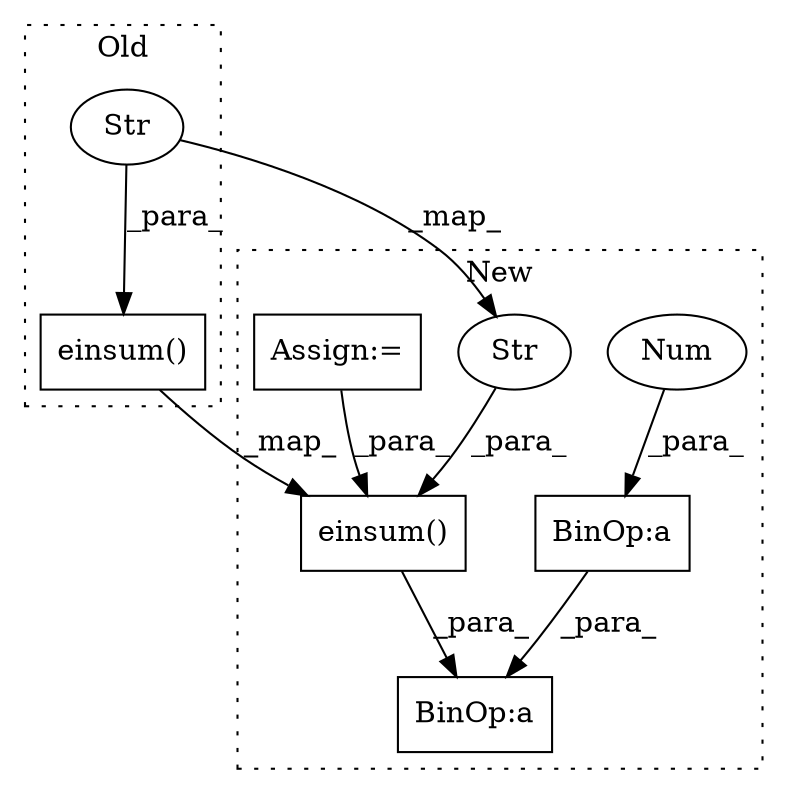 digraph G {
subgraph cluster0 {
1 [label="einsum()" a="75" s="3900,4131" l="11,1" shape="box"];
3 [label="Str" a="66" s="3911" l="24" shape="ellipse"];
label = "Old";
style="dotted";
}
subgraph cluster1 {
2 [label="einsum()" a="75" s="4049,4125" l="11,1" shape="box"];
4 [label="Str" a="66" s="4060" l="24" shape="ellipse"];
5 [label="BinOp:a" a="82" s="4647" l="3" shape="box"];
6 [label="BinOp:a" a="82" s="4616" l="3" shape="box"];
7 [label="Num" a="76" s="4619" l="1" shape="ellipse"];
8 [label="Assign:=" a="68" s="3930" l="3" shape="box"];
label = "New";
style="dotted";
}
1 -> 2 [label="_map_"];
2 -> 5 [label="_para_"];
3 -> 1 [label="_para_"];
3 -> 4 [label="_map_"];
4 -> 2 [label="_para_"];
6 -> 5 [label="_para_"];
7 -> 6 [label="_para_"];
8 -> 2 [label="_para_"];
}